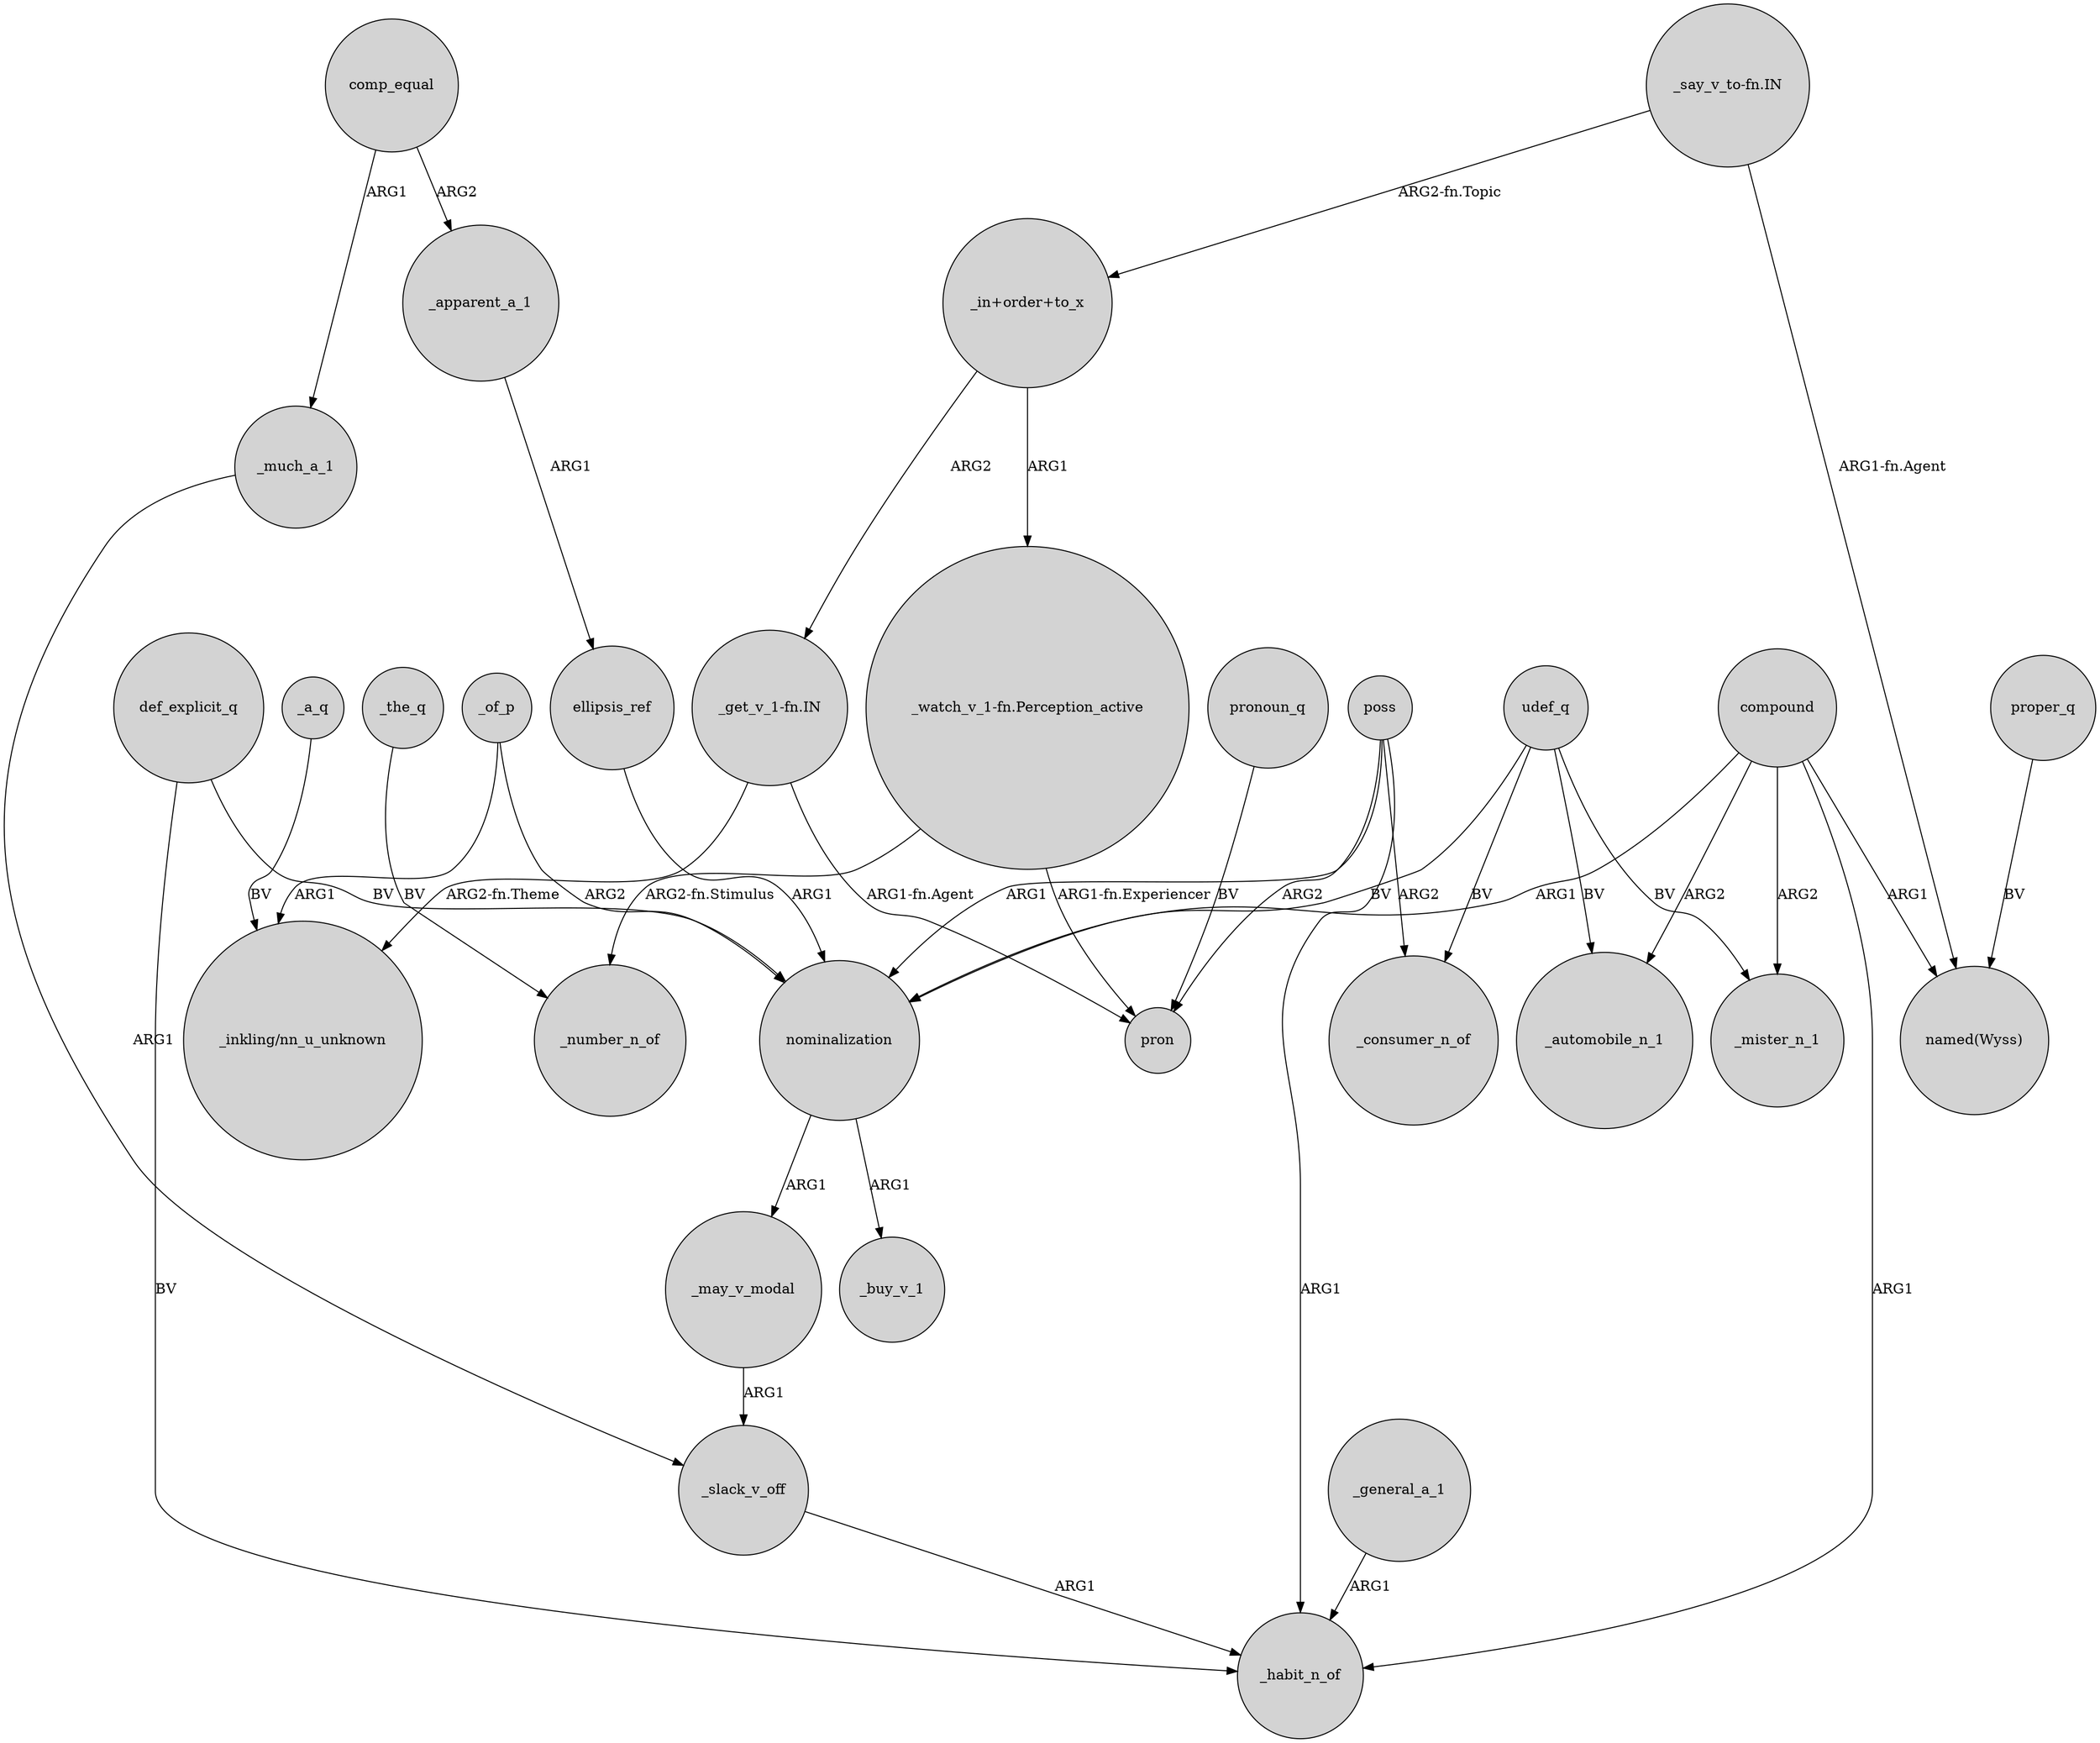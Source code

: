 digraph {
	node [shape=circle style=filled]
	_apparent_a_1 -> ellipsis_ref [label=ARG1]
	nominalization -> _may_v_modal [label=ARG1]
	_much_a_1 -> _slack_v_off [label=ARG1]
	_may_v_modal -> _slack_v_off [label=ARG1]
	comp_equal -> _apparent_a_1 [label=ARG2]
	poss -> pron [label=ARG2]
	"_watch_v_1-fn.Perception_active" -> _number_n_of [label="ARG2-fn.Stimulus"]
	"_say_v_to-fn.IN" -> "named(Wyss)" [label="ARG1-fn.Agent"]
	compound -> "named(Wyss)" [label=ARG1]
	poss -> _habit_n_of [label=ARG1]
	_slack_v_off -> _habit_n_of [label=ARG1]
	compound -> _mister_n_1 [label=ARG2]
	comp_equal -> _much_a_1 [label=ARG1]
	udef_q -> _automobile_n_1 [label=BV]
	_general_a_1 -> _habit_n_of [label=ARG1]
	udef_q -> _mister_n_1 [label=BV]
	"_get_v_1-fn.IN" -> "_inkling/nn_u_unknown" [label="ARG2-fn.Theme"]
	_the_q -> _number_n_of [label=BV]
	proper_q -> "named(Wyss)" [label=BV]
	"_in+order+to_x" -> "_watch_v_1-fn.Perception_active" [label=ARG1]
	nominalization -> _buy_v_1 [label=ARG1]
	compound -> _habit_n_of [label=ARG1]
	poss -> nominalization [label=ARG1]
	"_say_v_to-fn.IN" -> "_in+order+to_x" [label="ARG2-fn.Topic"]
	"_in+order+to_x" -> "_get_v_1-fn.IN" [label=ARG2]
	_of_p -> "_inkling/nn_u_unknown" [label=ARG1]
	pronoun_q -> pron [label=BV]
	ellipsis_ref -> nominalization [label=ARG1]
	"_get_v_1-fn.IN" -> pron [label="ARG1-fn.Agent"]
	compound -> _automobile_n_1 [label=ARG2]
	_of_p -> nominalization [label=ARG2]
	udef_q -> _consumer_n_of [label=BV]
	def_explicit_q -> _habit_n_of [label=BV]
	udef_q -> nominalization [label=BV]
	def_explicit_q -> nominalization [label=BV]
	poss -> _consumer_n_of [label=ARG2]
	"_watch_v_1-fn.Perception_active" -> pron [label="ARG1-fn.Experiencer"]
	compound -> nominalization [label=ARG1]
	_a_q -> "_inkling/nn_u_unknown" [label=BV]
}
